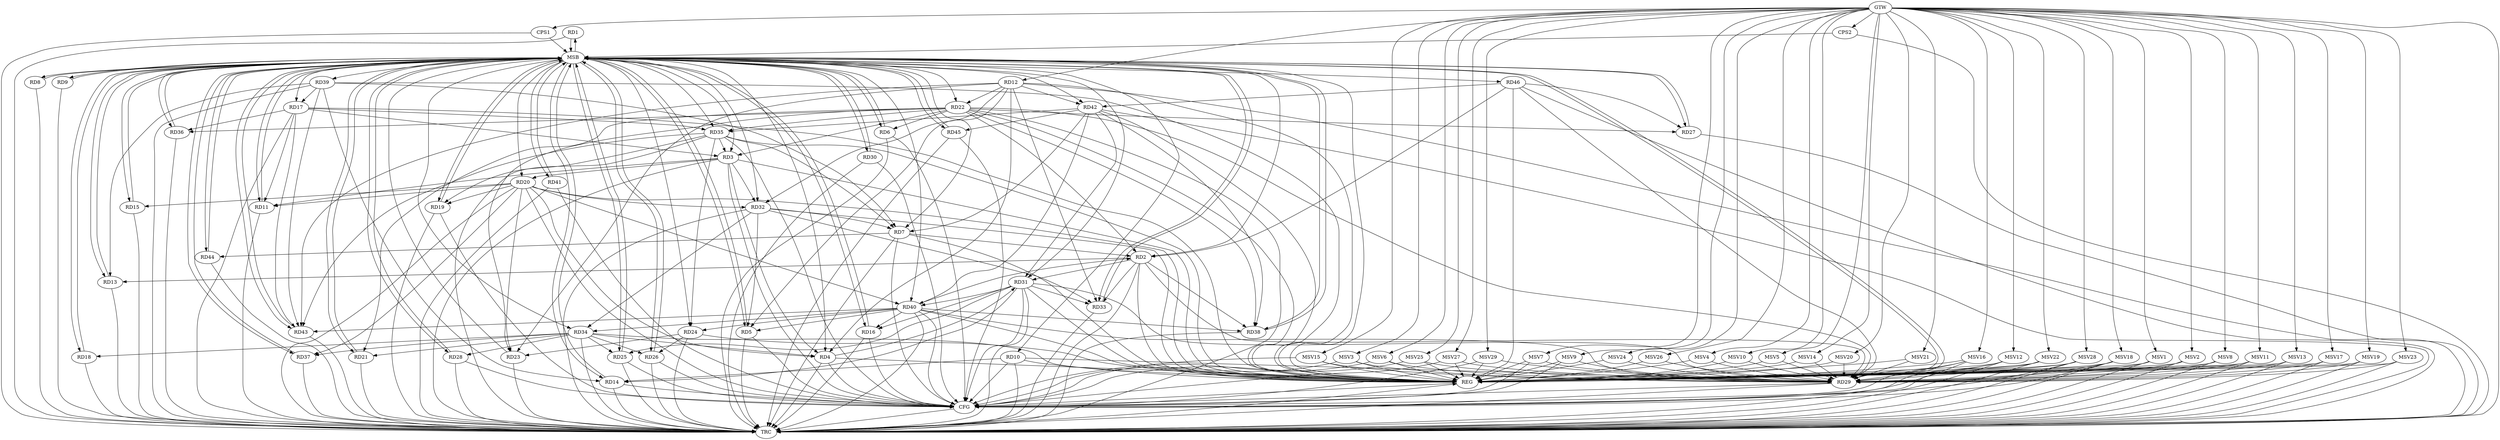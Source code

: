 strict digraph G {
  RD1 [ label="RD1" ];
  RD2 [ label="RD2" ];
  RD3 [ label="RD3" ];
  RD4 [ label="RD4" ];
  RD5 [ label="RD5" ];
  RD6 [ label="RD6" ];
  RD7 [ label="RD7" ];
  RD8 [ label="RD8" ];
  RD9 [ label="RD9" ];
  RD10 [ label="RD10" ];
  RD11 [ label="RD11" ];
  RD12 [ label="RD12" ];
  RD13 [ label="RD13" ];
  RD14 [ label="RD14" ];
  RD15 [ label="RD15" ];
  RD16 [ label="RD16" ];
  RD17 [ label="RD17" ];
  RD18 [ label="RD18" ];
  RD19 [ label="RD19" ];
  RD20 [ label="RD20" ];
  RD21 [ label="RD21" ];
  RD22 [ label="RD22" ];
  RD23 [ label="RD23" ];
  RD24 [ label="RD24" ];
  RD25 [ label="RD25" ];
  RD26 [ label="RD26" ];
  RD27 [ label="RD27" ];
  RD28 [ label="RD28" ];
  RD29 [ label="RD29" ];
  RD30 [ label="RD30" ];
  RD31 [ label="RD31" ];
  RD32 [ label="RD32" ];
  RD33 [ label="RD33" ];
  RD34 [ label="RD34" ];
  RD35 [ label="RD35" ];
  RD36 [ label="RD36" ];
  RD37 [ label="RD37" ];
  RD38 [ label="RD38" ];
  RD39 [ label="RD39" ];
  RD40 [ label="RD40" ];
  RD41 [ label="RD41" ];
  RD42 [ label="RD42" ];
  RD43 [ label="RD43" ];
  RD44 [ label="RD44" ];
  RD45 [ label="RD45" ];
  RD46 [ label="RD46" ];
  CPS1 [ label="CPS1" ];
  CPS2 [ label="CPS2" ];
  GTW [ label="GTW" ];
  REG [ label="REG" ];
  MSB [ label="MSB" ];
  CFG [ label="CFG" ];
  TRC [ label="TRC" ];
  MSV1 [ label="MSV1" ];
  MSV2 [ label="MSV2" ];
  MSV3 [ label="MSV3" ];
  MSV4 [ label="MSV4" ];
  MSV5 [ label="MSV5" ];
  MSV6 [ label="MSV6" ];
  MSV7 [ label="MSV7" ];
  MSV8 [ label="MSV8" ];
  MSV9 [ label="MSV9" ];
  MSV10 [ label="MSV10" ];
  MSV11 [ label="MSV11" ];
  MSV12 [ label="MSV12" ];
  MSV13 [ label="MSV13" ];
  MSV14 [ label="MSV14" ];
  MSV15 [ label="MSV15" ];
  MSV16 [ label="MSV16" ];
  MSV17 [ label="MSV17" ];
  MSV18 [ label="MSV18" ];
  MSV19 [ label="MSV19" ];
  MSV20 [ label="MSV20" ];
  MSV21 [ label="MSV21" ];
  MSV22 [ label="MSV22" ];
  MSV23 [ label="MSV23" ];
  MSV24 [ label="MSV24" ];
  MSV25 [ label="MSV25" ];
  MSV26 [ label="MSV26" ];
  MSV27 [ label="MSV27" ];
  MSV28 [ label="MSV28" ];
  MSV29 [ label="MSV29" ];
  RD7 -> RD2;
  RD2 -> RD13;
  RD22 -> RD2;
  RD2 -> RD29;
  RD2 -> RD31;
  RD2 -> RD33;
  RD2 -> RD38;
  RD40 -> RD2;
  RD46 -> RD2;
  RD3 -> RD4;
  RD3 -> RD11;
  RD17 -> RD3;
  RD3 -> RD20;
  RD22 -> RD3;
  RD3 -> RD32;
  RD35 -> RD3;
  RD12 -> RD4;
  RD20 -> RD4;
  RD4 -> RD31;
  RD34 -> RD4;
  RD12 -> RD5;
  RD32 -> RD5;
  RD40 -> RD5;
  RD22 -> RD6;
  RD32 -> RD7;
  RD35 -> RD7;
  RD39 -> RD7;
  RD42 -> RD7;
  RD7 -> RD44;
  RD10 -> RD14;
  RD10 -> RD29;
  RD17 -> RD11;
  RD20 -> RD11;
  RD12 -> RD22;
  RD12 -> RD23;
  RD12 -> RD32;
  RD12 -> RD33;
  RD12 -> RD42;
  RD12 -> RD43;
  RD39 -> RD13;
  RD31 -> RD14;
  RD39 -> RD14;
  RD20 -> RD15;
  RD31 -> RD16;
  RD40 -> RD16;
  RD17 -> RD35;
  RD17 -> RD36;
  RD39 -> RD17;
  RD17 -> RD43;
  RD34 -> RD18;
  RD20 -> RD19;
  RD35 -> RD19;
  RD20 -> RD23;
  RD20 -> RD32;
  RD20 -> RD37;
  RD20 -> RD40;
  RD22 -> RD21;
  RD34 -> RD21;
  RD22 -> RD23;
  RD22 -> RD27;
  RD22 -> RD29;
  RD22 -> RD35;
  RD22 -> RD36;
  RD22 -> RD38;
  RD24 -> RD23;
  RD24 -> RD26;
  RD35 -> RD24;
  RD40 -> RD24;
  RD31 -> RD25;
  RD34 -> RD25;
  RD34 -> RD26;
  RD46 -> RD27;
  RD34 -> RD28;
  RD31 -> RD29;
  RD40 -> RD29;
  RD46 -> RD29;
  RD31 -> RD33;
  RD31 -> RD40;
  RD42 -> RD31;
  RD32 -> RD33;
  RD32 -> RD34;
  RD34 -> RD37;
  RD40 -> RD34;
  RD42 -> RD35;
  RD35 -> RD43;
  RD40 -> RD38;
  RD42 -> RD38;
  RD39 -> RD43;
  RD42 -> RD40;
  RD40 -> RD43;
  RD42 -> RD45;
  RD46 -> RD42;
  GTW -> RD12;
  GTW -> CPS1;
  GTW -> CPS2;
  RD2 -> REG;
  RD3 -> REG;
  RD4 -> REG;
  RD7 -> REG;
  RD10 -> REG;
  RD12 -> REG;
  RD17 -> REG;
  RD20 -> REG;
  RD22 -> REG;
  RD24 -> REG;
  RD31 -> REG;
  RD32 -> REG;
  RD34 -> REG;
  RD35 -> REG;
  RD39 -> REG;
  RD40 -> REG;
  RD42 -> REG;
  RD46 -> REG;
  RD1 -> MSB;
  MSB -> RD2;
  MSB -> RD4;
  MSB -> RD42;
  MSB -> RD45;
  MSB -> REG;
  RD5 -> MSB;
  MSB -> RD10;
  MSB -> RD16;
  MSB -> RD38;
  RD6 -> MSB;
  MSB -> RD1;
  RD8 -> MSB;
  MSB -> RD5;
  RD9 -> MSB;
  MSB -> RD7;
  MSB -> RD15;
  MSB -> RD17;
  MSB -> RD28;
  RD11 -> MSB;
  MSB -> RD3;
  RD13 -> MSB;
  MSB -> RD6;
  MSB -> RD29;
  MSB -> RD31;
  MSB -> RD33;
  MSB -> RD34;
  MSB -> RD35;
  RD14 -> MSB;
  MSB -> RD22;
  RD15 -> MSB;
  MSB -> RD18;
  MSB -> RD24;
  MSB -> RD25;
  MSB -> RD30;
  RD16 -> MSB;
  MSB -> RD13;
  MSB -> RD39;
  MSB -> RD43;
  RD18 -> MSB;
  RD19 -> MSB;
  MSB -> RD14;
  MSB -> RD26;
  MSB -> RD46;
  RD21 -> MSB;
  RD23 -> MSB;
  MSB -> RD8;
  MSB -> RD19;
  MSB -> RD41;
  RD25 -> MSB;
  MSB -> RD9;
  MSB -> RD27;
  MSB -> RD32;
  MSB -> RD40;
  MSB -> RD44;
  RD26 -> MSB;
  RD27 -> MSB;
  MSB -> RD20;
  RD28 -> MSB;
  MSB -> RD21;
  RD29 -> MSB;
  RD30 -> MSB;
  MSB -> RD37;
  RD33 -> MSB;
  RD36 -> MSB;
  RD37 -> MSB;
  RD38 -> MSB;
  RD41 -> MSB;
  MSB -> RD11;
  RD43 -> MSB;
  RD44 -> MSB;
  RD45 -> MSB;
  MSB -> RD36;
  CPS1 -> MSB;
  CPS2 -> MSB;
  RD7 -> CFG;
  RD5 -> CFG;
  RD41 -> CFG;
  RD3 -> CFG;
  RD6 -> CFG;
  RD26 -> CFG;
  RD19 -> CFG;
  RD4 -> CFG;
  RD16 -> CFG;
  RD20 -> CFG;
  RD45 -> CFG;
  RD10 -> CFG;
  RD40 -> CFG;
  RD28 -> CFG;
  RD29 -> CFG;
  RD14 -> CFG;
  RD25 -> CFG;
  RD30 -> CFG;
  RD35 -> CFG;
  RD31 -> CFG;
  REG -> CFG;
  RD1 -> TRC;
  RD2 -> TRC;
  RD3 -> TRC;
  RD4 -> TRC;
  RD5 -> TRC;
  RD6 -> TRC;
  RD7 -> TRC;
  RD8 -> TRC;
  RD9 -> TRC;
  RD10 -> TRC;
  RD11 -> TRC;
  RD12 -> TRC;
  RD13 -> TRC;
  RD14 -> TRC;
  RD15 -> TRC;
  RD16 -> TRC;
  RD17 -> TRC;
  RD18 -> TRC;
  RD19 -> TRC;
  RD20 -> TRC;
  RD21 -> TRC;
  RD22 -> TRC;
  RD23 -> TRC;
  RD24 -> TRC;
  RD25 -> TRC;
  RD26 -> TRC;
  RD27 -> TRC;
  RD28 -> TRC;
  RD29 -> TRC;
  RD30 -> TRC;
  RD31 -> TRC;
  RD32 -> TRC;
  RD33 -> TRC;
  RD34 -> TRC;
  RD35 -> TRC;
  RD36 -> TRC;
  RD37 -> TRC;
  RD38 -> TRC;
  RD39 -> TRC;
  RD40 -> TRC;
  RD41 -> TRC;
  RD42 -> TRC;
  RD43 -> TRC;
  RD44 -> TRC;
  RD45 -> TRC;
  RD46 -> TRC;
  CPS1 -> TRC;
  CPS2 -> TRC;
  GTW -> TRC;
  CFG -> TRC;
  TRC -> REG;
  MSV1 -> RD29;
  MSV2 -> RD29;
  GTW -> MSV1;
  MSV1 -> REG;
  MSV1 -> TRC;
  GTW -> MSV2;
  MSV2 -> REG;
  MSV2 -> TRC;
  MSV3 -> RD29;
  MSV4 -> RD29;
  MSV5 -> RD29;
  MSV6 -> RD29;
  MSV7 -> RD29;
  MSV8 -> RD29;
  MSV9 -> RD29;
  GTW -> MSV3;
  MSV3 -> REG;
  MSV3 -> CFG;
  GTW -> MSV4;
  MSV4 -> REG;
  GTW -> MSV5;
  MSV5 -> REG;
  GTW -> MSV6;
  MSV6 -> REG;
  MSV6 -> CFG;
  GTW -> MSV7;
  MSV7 -> REG;
  MSV7 -> CFG;
  GTW -> MSV8;
  MSV8 -> REG;
  MSV8 -> TRC;
  GTW -> MSV9;
  MSV9 -> REG;
  MSV9 -> CFG;
  MSV10 -> RD29;
  MSV11 -> RD29;
  MSV12 -> RD29;
  MSV13 -> RD29;
  GTW -> MSV10;
  MSV10 -> REG;
  GTW -> MSV11;
  MSV11 -> REG;
  MSV11 -> TRC;
  GTW -> MSV12;
  MSV12 -> REG;
  MSV12 -> TRC;
  MSV12 -> CFG;
  GTW -> MSV13;
  MSV13 -> REG;
  MSV13 -> TRC;
  MSV14 -> RD29;
  GTW -> MSV14;
  MSV14 -> REG;
  MSV15 -> RD29;
  MSV16 -> RD29;
  MSV17 -> RD29;
  GTW -> MSV15;
  MSV15 -> REG;
  MSV15 -> CFG;
  GTW -> MSV16;
  MSV16 -> REG;
  MSV16 -> TRC;
  MSV16 -> CFG;
  GTW -> MSV17;
  MSV17 -> REG;
  MSV17 -> TRC;
  MSV18 -> RD29;
  MSV19 -> RD29;
  MSV20 -> RD29;
  MSV21 -> RD29;
  GTW -> MSV18;
  MSV18 -> REG;
  MSV18 -> TRC;
  MSV18 -> CFG;
  GTW -> MSV19;
  MSV19 -> REG;
  MSV19 -> TRC;
  GTW -> MSV20;
  MSV20 -> REG;
  GTW -> MSV21;
  MSV21 -> REG;
  MSV22 -> RD29;
  MSV23 -> RD29;
  GTW -> MSV22;
  MSV22 -> REG;
  MSV22 -> TRC;
  MSV22 -> CFG;
  GTW -> MSV23;
  MSV23 -> REG;
  MSV23 -> TRC;
  MSV24 -> RD29;
  GTW -> MSV24;
  MSV24 -> REG;
  MSV25 -> RD29;
  MSV26 -> RD29;
  MSV27 -> RD29;
  MSV28 -> RD29;
  GTW -> MSV25;
  MSV25 -> REG;
  MSV25 -> CFG;
  GTW -> MSV26;
  MSV26 -> REG;
  GTW -> MSV27;
  MSV27 -> REG;
  MSV27 -> CFG;
  GTW -> MSV28;
  MSV28 -> REG;
  MSV28 -> TRC;
  MSV28 -> CFG;
  MSV29 -> RD29;
  GTW -> MSV29;
  MSV29 -> REG;
  MSV29 -> CFG;
}
